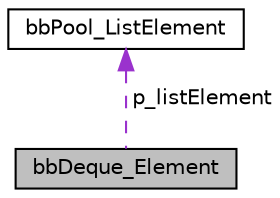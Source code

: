 digraph "bbDeque_Element"
{
 // LATEX_PDF_SIZE
  edge [fontname="Helvetica",fontsize="10",labelfontname="Helvetica",labelfontsize="10"];
  node [fontname="Helvetica",fontsize="10",shape=record];
  Node1 [label="bbDeque_Element",height=0.2,width=0.4,color="black", fillcolor="grey75", style="filled", fontcolor="black",tooltip=" "];
  Node2 -> Node1 [dir="back",color="darkorchid3",fontsize="10",style="dashed",label=" p_listElement" ,fontname="Helvetica"];
  Node2 [label="bbPool_ListElement",height=0.2,width=0.4,color="black", fillcolor="white", style="filled",URL="$structbbPool__ListElement.html",tooltip=" "];
}
